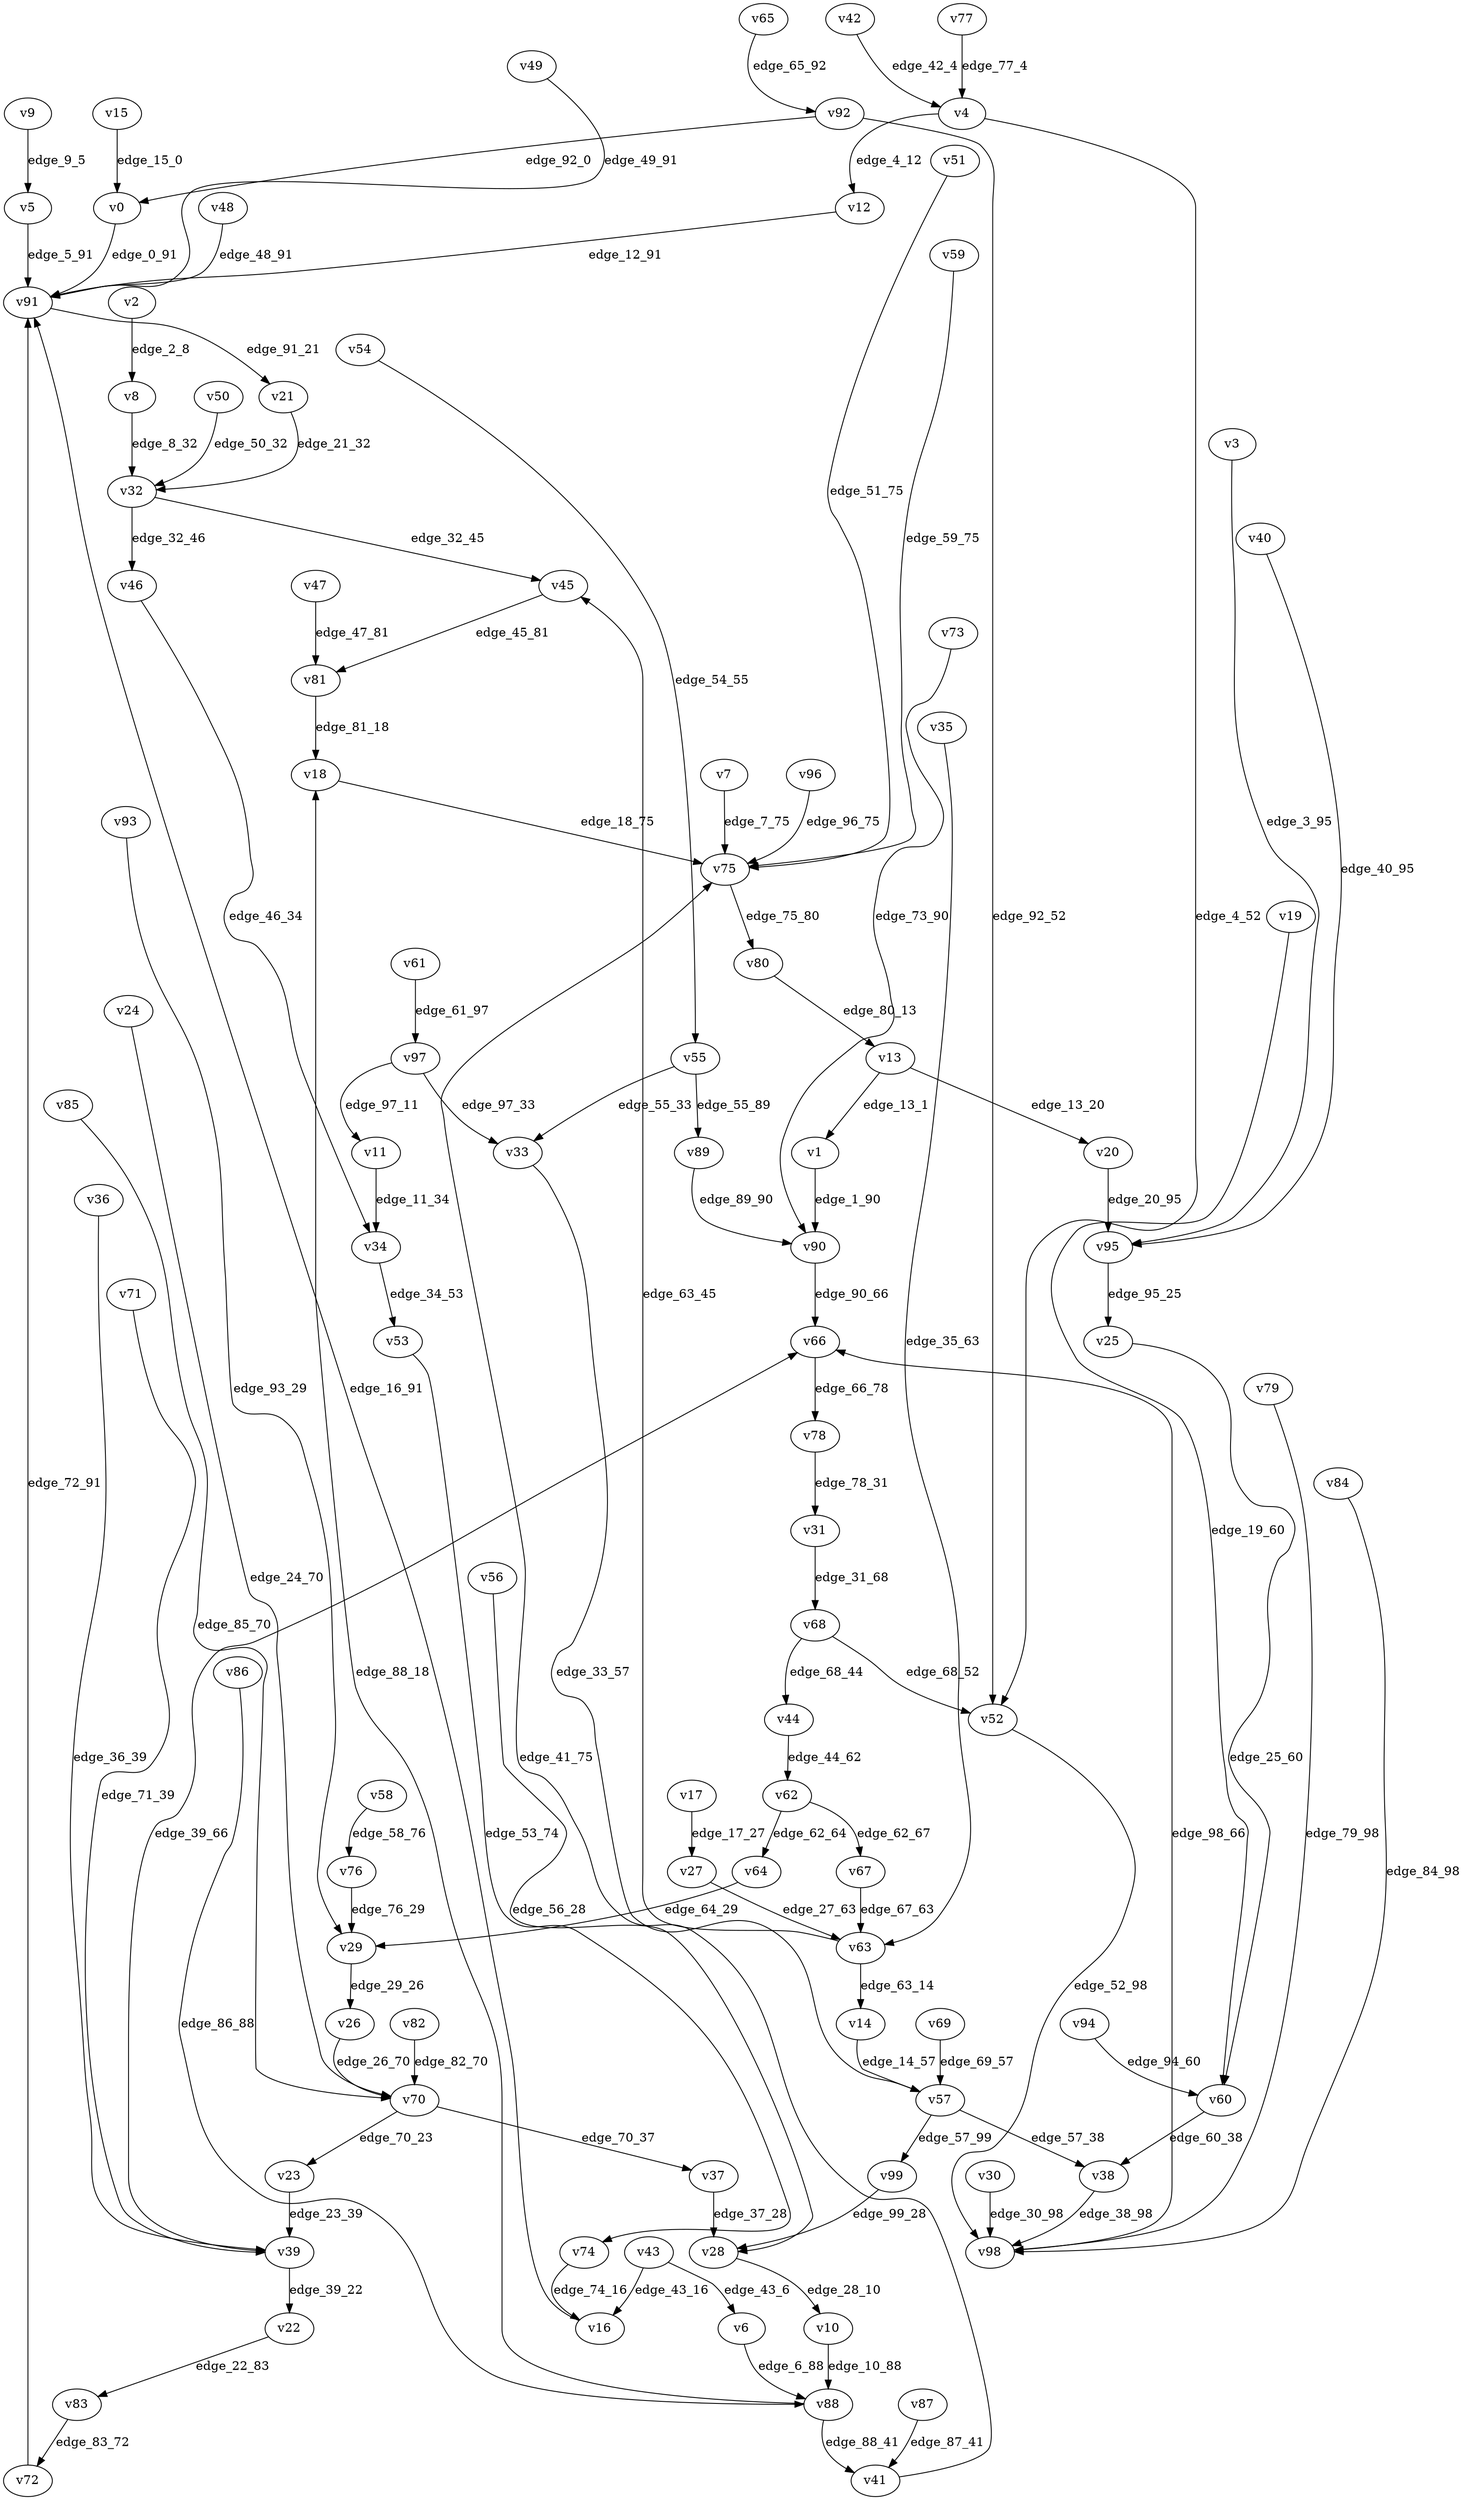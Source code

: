 digraph G {
    // Stochastic discounted game

    v0 [name="v0", player=1];
    v1 [name="v1", player=1];
    v2 [name="v2", player=-1];
    v3 [name="v3", player=1];
    v4 [name="v4", player=-1];
    v5 [name="v5", player=0];
    v6 [name="v6", player=1];
    v7 [name="v7", player=0];
    v8 [name="v8", player=1];
    v9 [name="v9", player=-1];
    v10 [name="v10", player=1];
    v11 [name="v11", player=0];
    v12 [name="v12", player=0];
    v13 [name="v13", player=-1];
    v14 [name="v14", player=1];
    v15 [name="v15", player=-1];
    v16 [name="v16", player=1];
    v17 [name="v17", player=-1];
    v18 [name="v18", player=1];
    v19 [name="v19", player=0];
    v20 [name="v20", player=1];
    v21 [name="v21", player=1];
    v22 [name="v22", player=1];
    v23 [name="v23", player=0];
    v24 [name="v24", player=1];
    v25 [name="v25", player=0];
    v26 [name="v26", player=0];
    v27 [name="v27", player=0];
    v28 [name="v28", player=-1];
    v29 [name="v29", player=-1];
    v30 [name="v30", player=1];
    v31 [name="v31", player=0];
    v32 [name="v32", player=-1];
    v33 [name="v33", player=1];
    v34 [name="v34", player=-1];
    v35 [name="v35", player=1];
    v36 [name="v36", player=1];
    v37 [name="v37", player=1];
    v38 [name="v38", player=0];
    v39 [name="v39", player=-1];
    v40 [name="v40", player=0];
    v41 [name="v41", player=1];
    v42 [name="v42", player=0];
    v43 [name="v43", player=-1];
    v44 [name="v44", player=1];
    v45 [name="v45", player=1];
    v46 [name="v46", player=0];
    v47 [name="v47", player=1];
    v48 [name="v48", player=1];
    v49 [name="v49", player=1];
    v50 [name="v50", player=0];
    v51 [name="v51", player=0];
    v52 [name="v52", player=0];
    v53 [name="v53", player=1];
    v54 [name="v54", player=0];
    v55 [name="v55", player=-1];
    v56 [name="v56", player=0];
    v57 [name="v57", player=-1];
    v58 [name="v58", player=-1];
    v59 [name="v59", player=0];
    v60 [name="v60", player=-1];
    v61 [name="v61", player=0];
    v62 [name="v62", player=-1];
    v63 [name="v63", player=-1];
    v64 [name="v64", player=0];
    v65 [name="v65", player=0];
    v66 [name="v66", player=0];
    v67 [name="v67", player=1];
    v68 [name="v68", player=-1];
    v69 [name="v69", player=0];
    v70 [name="v70", player=-1];
    v71 [name="v71", player=0];
    v72 [name="v72", player=1];
    v73 [name="v73", player=1];
    v74 [name="v74", player=-1];
    v75 [name="v75", player=-1];
    v76 [name="v76", player=1];
    v77 [name="v77", player=0];
    v78 [name="v78", player=-1];
    v79 [name="v79", player=0];
    v80 [name="v80", player=0];
    v81 [name="v81", player=-1];
    v82 [name="v82", player=1];
    v83 [name="v83", player=-1];
    v84 [name="v84", player=0];
    v85 [name="v85", player=0];
    v86 [name="v86", player=1];
    v87 [name="v87", player=-1];
    v88 [name="v88", player=-1];
    v89 [name="v89", player=0];
    v90 [name="v90", player=-1];
    v91 [name="v91", player=-1];
    v92 [name="v92", player=-1];
    v93 [name="v93", player=0];
    v94 [name="v94", player=1];
    v95 [name="v95", player=-1];
    v96 [name="v96", player=1];
    v97 [name="v97", player=-1];
    v98 [name="v98", player=-1];
    v99 [name="v99", player=1];

    v0 -> v91 [label="edge_0_91", weight=1.783621, discount=0.163475];
    v1 -> v90 [label="edge_1_90", weight=5.343460, discount=0.331607];
    v2 -> v8 [label="edge_2_8", probability=1.000000];
    v3 -> v95 [label="edge_3_95", weight=0.863644, discount=0.606525];
    v4 -> v52 [label="edge_4_52", probability=0.410282];
    v4 -> v12 [label="edge_4_12", probability=0.589718];
    v5 -> v91 [label="edge_5_91", weight=4.285796, discount=0.512008];
    v6 -> v88 [label="edge_6_88", weight=1.552118, discount=0.222486];
    v7 -> v75 [label="edge_7_75", weight=8.678402, discount=0.625603];
    v8 -> v32 [label="edge_8_32", weight=9.775317, discount=0.362752];
    v9 -> v5 [label="edge_9_5", probability=1.000000];
    v10 -> v88 [label="edge_10_88", weight=7.782128, discount=0.461373];
    v11 -> v34 [label="edge_11_34", weight=5.534627, discount=0.787678];
    v12 -> v91 [label="edge_12_91", weight=-6.343553, discount=0.891833];
    v13 -> v1 [label="edge_13_1", probability=0.489735];
    v13 -> v20 [label="edge_13_20", probability=0.510265];
    v14 -> v57 [label="edge_14_57", weight=-2.990388, discount=0.153793];
    v15 -> v0 [label="edge_15_0", probability=1.000000];
    v16 -> v91 [label="edge_16_91", weight=-2.914116, discount=0.819346];
    v17 -> v27 [label="edge_17_27", probability=1.000000];
    v18 -> v75 [label="edge_18_75", weight=-0.656548, discount=0.737146];
    v19 -> v60 [label="edge_19_60", weight=-9.661927, discount=0.290667];
    v20 -> v95 [label="edge_20_95", weight=8.676802, discount=0.168175];
    v21 -> v32 [label="edge_21_32", weight=-8.007473, discount=0.587373];
    v22 -> v83 [label="edge_22_83", weight=-7.544850, discount=0.515729];
    v23 -> v39 [label="edge_23_39", weight=2.117049, discount=0.567055];
    v24 -> v70 [label="edge_24_70", weight=-0.294903, discount=0.766260];
    v25 -> v60 [label="edge_25_60", weight=-5.686652, discount=0.746627];
    v26 -> v70 [label="edge_26_70", weight=-0.463741, discount=0.895350];
    v27 -> v63 [label="edge_27_63", weight=2.236011, discount=0.899039];
    v28 -> v10 [label="edge_28_10", probability=1.000000];
    v29 -> v26 [label="edge_29_26", probability=1.000000];
    v30 -> v98 [label="edge_30_98", weight=6.127537, discount=0.683438];
    v31 -> v68 [label="edge_31_68", weight=3.299556, discount=0.832812];
    v32 -> v45 [label="edge_32_45", probability=0.600030];
    v32 -> v46 [label="edge_32_46", probability=0.399970];
    v33 -> v57 [label="edge_33_57", weight=-8.849280, discount=0.381171];
    v34 -> v53 [label="edge_34_53", probability=1.000000];
    v35 -> v63 [label="edge_35_63", weight=-8.069221, discount=0.270809];
    v36 -> v39 [label="edge_36_39", weight=-5.810729, discount=0.780864];
    v37 -> v28 [label="edge_37_28", weight=5.380011, discount=0.311144];
    v38 -> v98 [label="edge_38_98", weight=-1.452719, discount=0.724120];
    v39 -> v22 [label="edge_39_22", probability=0.412130];
    v39 -> v66 [label="edge_39_66", probability=0.587870];
    v40 -> v95 [label="edge_40_95", weight=-8.619621, discount=0.479322];
    v41 -> v75 [label="edge_41_75", weight=-0.747524, discount=0.804901];
    v42 -> v4 [label="edge_42_4", weight=-6.935271, discount=0.612920];
    v43 -> v6 [label="edge_43_6", probability=0.495283];
    v43 -> v16 [label="edge_43_16", probability=0.504717];
    v44 -> v62 [label="edge_44_62", weight=-7.950116, discount=0.258599];
    v45 -> v81 [label="edge_45_81", weight=-6.700167, discount=0.632737];
    v46 -> v34 [label="edge_46_34", weight=-3.802028, discount=0.384811];
    v47 -> v81 [label="edge_47_81", weight=7.142261, discount=0.383222];
    v48 -> v91 [label="edge_48_91", weight=1.683000, discount=0.303145];
    v49 -> v91 [label="edge_49_91", weight=-4.657676, discount=0.553005];
    v50 -> v32 [label="edge_50_32", weight=3.070705, discount=0.505193];
    v51 -> v75 [label="edge_51_75", weight=-2.577847, discount=0.277633];
    v52 -> v98 [label="edge_52_98", weight=-1.825501, discount=0.807437];
    v53 -> v74 [label="edge_53_74", weight=-2.531287, discount=0.211891];
    v54 -> v55 [label="edge_54_55", weight=-1.302783, discount=0.355078];
    v55 -> v89 [label="edge_55_89", probability=0.659894];
    v55 -> v33 [label="edge_55_33", probability=0.340106];
    v56 -> v28 [label="edge_56_28", weight=-8.834220, discount=0.534715];
    v57 -> v38 [label="edge_57_38", probability=0.575094];
    v57 -> v99 [label="edge_57_99", probability=0.424906];
    v58 -> v76 [label="edge_58_76", probability=1.000000];
    v59 -> v75 [label="edge_59_75", weight=-8.851077, discount=0.367097];
    v60 -> v38 [label="edge_60_38", probability=1.000000];
    v61 -> v97 [label="edge_61_97", weight=6.255706, discount=0.447605];
    v62 -> v64 [label="edge_62_64", probability=0.697412];
    v62 -> v67 [label="edge_62_67", probability=0.302588];
    v63 -> v45 [label="edge_63_45", probability=0.377531];
    v63 -> v14 [label="edge_63_14", probability=0.622469];
    v64 -> v29 [label="edge_64_29", weight=3.052935, discount=0.878253];
    v65 -> v92 [label="edge_65_92", weight=-7.862308, discount=0.535932];
    v66 -> v78 [label="edge_66_78", weight=7.746209, discount=0.719610];
    v67 -> v63 [label="edge_67_63", weight=8.725613, discount=0.668291];
    v68 -> v52 [label="edge_68_52", probability=0.371414];
    v68 -> v44 [label="edge_68_44", probability=0.628586];
    v69 -> v57 [label="edge_69_57", weight=9.872890, discount=0.890578];
    v70 -> v37 [label="edge_70_37", probability=0.654333];
    v70 -> v23 [label="edge_70_23", probability=0.345667];
    v71 -> v39 [label="edge_71_39", weight=-2.771694, discount=0.773508];
    v72 -> v91 [label="edge_72_91", weight=8.648209, discount=0.455580];
    v73 -> v90 [label="edge_73_90", weight=-5.673537, discount=0.507318];
    v74 -> v16 [label="edge_74_16", probability=1.000000];
    v75 -> v80 [label="edge_75_80", probability=1.000000];
    v76 -> v29 [label="edge_76_29", weight=4.560928, discount=0.629948];
    v77 -> v4 [label="edge_77_4", weight=7.716608, discount=0.295745];
    v78 -> v31 [label="edge_78_31", probability=1.000000];
    v79 -> v98 [label="edge_79_98", weight=-9.959860, discount=0.826416];
    v80 -> v13 [label="edge_80_13", weight=-9.352728, discount=0.846452];
    v81 -> v18 [label="edge_81_18", probability=1.000000];
    v82 -> v70 [label="edge_82_70", weight=6.707692, discount=0.774289];
    v83 -> v72 [label="edge_83_72", probability=1.000000];
    v84 -> v98 [label="edge_84_98", weight=-4.121918, discount=0.488115];
    v85 -> v70 [label="edge_85_70", weight=-1.177239, discount=0.756334];
    v86 -> v88 [label="edge_86_88", weight=-1.485542, discount=0.165374];
    v87 -> v41 [label="edge_87_41", probability=1.000000];
    v88 -> v18 [label="edge_88_18", probability=0.341901];
    v88 -> v41 [label="edge_88_41", probability=0.658099];
    v89 -> v90 [label="edge_89_90", weight=2.611614, discount=0.164150];
    v90 -> v66 [label="edge_90_66", probability=1.000000];
    v91 -> v21 [label="edge_91_21", probability=1.000000];
    v92 -> v52 [label="edge_92_52", probability=0.692274];
    v92 -> v0 [label="edge_92_0", probability=0.307726];
    v93 -> v29 [label="edge_93_29", weight=-5.271875, discount=0.795955];
    v94 -> v60 [label="edge_94_60", weight=4.306540, discount=0.830260];
    v95 -> v25 [label="edge_95_25", probability=1.000000];
    v96 -> v75 [label="edge_96_75", weight=6.514352, discount=0.256333];
    v97 -> v11 [label="edge_97_11", probability=0.548218];
    v97 -> v33 [label="edge_97_33", probability=0.451782];
    v98 -> v66 [label="edge_98_66", probability=1.000000];
    v99 -> v28 [label="edge_99_28", weight=-3.302570, discount=0.365755];
}